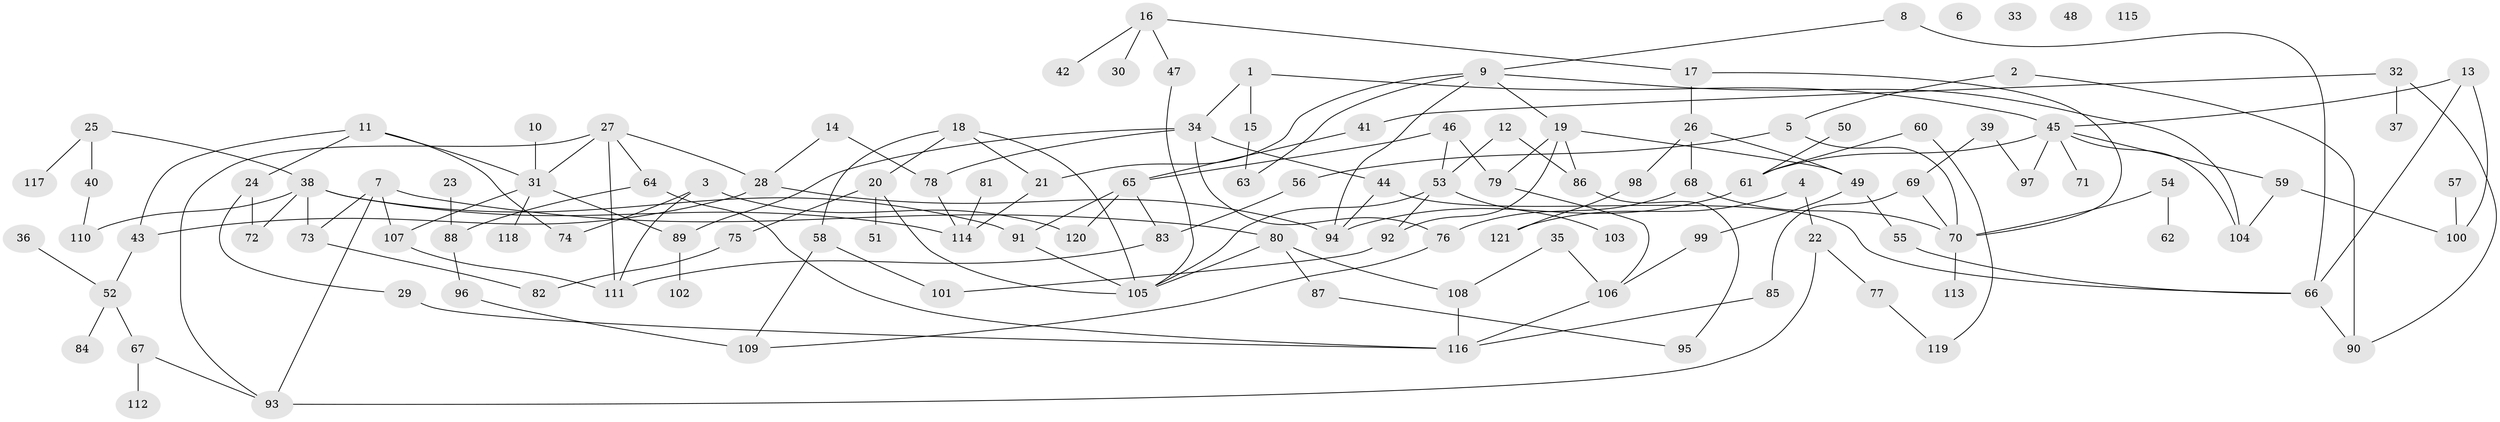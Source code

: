 // Generated by graph-tools (version 1.1) at 2025/25/03/09/25 03:25:13]
// undirected, 121 vertices, 164 edges
graph export_dot {
graph [start="1"]
  node [color=gray90,style=filled];
  1;
  2;
  3;
  4;
  5;
  6;
  7;
  8;
  9;
  10;
  11;
  12;
  13;
  14;
  15;
  16;
  17;
  18;
  19;
  20;
  21;
  22;
  23;
  24;
  25;
  26;
  27;
  28;
  29;
  30;
  31;
  32;
  33;
  34;
  35;
  36;
  37;
  38;
  39;
  40;
  41;
  42;
  43;
  44;
  45;
  46;
  47;
  48;
  49;
  50;
  51;
  52;
  53;
  54;
  55;
  56;
  57;
  58;
  59;
  60;
  61;
  62;
  63;
  64;
  65;
  66;
  67;
  68;
  69;
  70;
  71;
  72;
  73;
  74;
  75;
  76;
  77;
  78;
  79;
  80;
  81;
  82;
  83;
  84;
  85;
  86;
  87;
  88;
  89;
  90;
  91;
  92;
  93;
  94;
  95;
  96;
  97;
  98;
  99;
  100;
  101;
  102;
  103;
  104;
  105;
  106;
  107;
  108;
  109;
  110;
  111;
  112;
  113;
  114;
  115;
  116;
  117;
  118;
  119;
  120;
  121;
  1 -- 15;
  1 -- 34;
  1 -- 45;
  2 -- 5;
  2 -- 90;
  3 -- 74;
  3 -- 111;
  3 -- 120;
  4 -- 22;
  4 -- 121;
  5 -- 56;
  5 -- 70;
  7 -- 73;
  7 -- 80;
  7 -- 93;
  7 -- 107;
  8 -- 9;
  8 -- 66;
  9 -- 19;
  9 -- 21;
  9 -- 63;
  9 -- 94;
  9 -- 104;
  10 -- 31;
  11 -- 24;
  11 -- 31;
  11 -- 43;
  11 -- 74;
  12 -- 53;
  12 -- 86;
  13 -- 45;
  13 -- 66;
  13 -- 100;
  14 -- 28;
  14 -- 78;
  15 -- 63;
  16 -- 17;
  16 -- 30;
  16 -- 42;
  16 -- 47;
  17 -- 26;
  17 -- 70;
  18 -- 20;
  18 -- 21;
  18 -- 58;
  18 -- 105;
  19 -- 49;
  19 -- 79;
  19 -- 86;
  19 -- 92;
  20 -- 51;
  20 -- 75;
  20 -- 105;
  21 -- 114;
  22 -- 77;
  22 -- 93;
  23 -- 88;
  24 -- 29;
  24 -- 72;
  25 -- 38;
  25 -- 40;
  25 -- 117;
  26 -- 49;
  26 -- 68;
  26 -- 98;
  27 -- 28;
  27 -- 31;
  27 -- 64;
  27 -- 93;
  27 -- 111;
  28 -- 43;
  28 -- 94;
  29 -- 116;
  31 -- 89;
  31 -- 107;
  31 -- 118;
  32 -- 37;
  32 -- 41;
  32 -- 90;
  34 -- 44;
  34 -- 76;
  34 -- 78;
  34 -- 89;
  35 -- 106;
  35 -- 108;
  36 -- 52;
  38 -- 72;
  38 -- 73;
  38 -- 91;
  38 -- 110;
  38 -- 114;
  39 -- 69;
  39 -- 97;
  40 -- 110;
  41 -- 65;
  43 -- 52;
  44 -- 66;
  44 -- 94;
  45 -- 59;
  45 -- 61;
  45 -- 71;
  45 -- 97;
  45 -- 104;
  46 -- 53;
  46 -- 65;
  46 -- 79;
  47 -- 105;
  49 -- 55;
  49 -- 99;
  50 -- 61;
  52 -- 67;
  52 -- 84;
  53 -- 92;
  53 -- 103;
  53 -- 105;
  54 -- 62;
  54 -- 70;
  55 -- 66;
  56 -- 83;
  57 -- 100;
  58 -- 101;
  58 -- 109;
  59 -- 100;
  59 -- 104;
  60 -- 61;
  60 -- 119;
  61 -- 94;
  64 -- 88;
  64 -- 116;
  65 -- 83;
  65 -- 91;
  65 -- 120;
  66 -- 90;
  67 -- 93;
  67 -- 112;
  68 -- 70;
  68 -- 76;
  69 -- 70;
  69 -- 85;
  70 -- 113;
  73 -- 82;
  75 -- 82;
  76 -- 109;
  77 -- 119;
  78 -- 114;
  79 -- 106;
  80 -- 87;
  80 -- 105;
  80 -- 108;
  81 -- 114;
  83 -- 111;
  85 -- 116;
  86 -- 95;
  87 -- 95;
  88 -- 96;
  89 -- 102;
  91 -- 105;
  92 -- 101;
  96 -- 109;
  98 -- 121;
  99 -- 106;
  106 -- 116;
  107 -- 111;
  108 -- 116;
}
